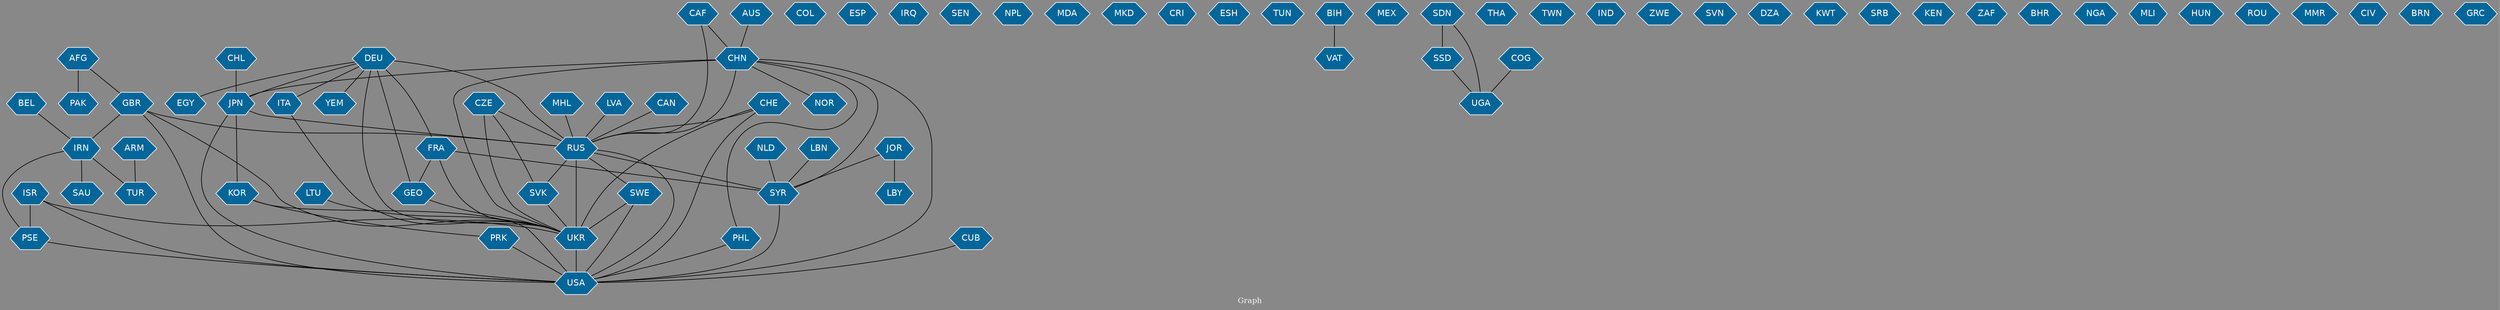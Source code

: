 // Countries together in item graph
graph {
	graph [bgcolor="#888888" fontcolor=white fontsize=12 label="Graph" outputorder=edgesfirst overlap=prism]
	node [color=white fillcolor="#006699" fontcolor=white fontname=Helvetica shape=hexagon style=filled]
	edge [arrowhead=open color=black fontcolor=white fontname=Courier fontsize=12]
		NLD [label=NLD]
		AUS [label=AUS]
		CHN [label=CHN]
		PHL [label=PHL]
		USA [label=USA]
		JPN [label=JPN]
		CUB [label=CUB]
		RUS [label=RUS]
		UKR [label=UKR]
		AFG [label=AFG]
		CHL [label=CHL]
		COL [label=COL]
		LBY [label=LBY]
		ESP [label=ESP]
		IRQ [label=IRQ]
		SYR [label=SYR]
		LBN [label=LBN]
		PRK [label=PRK]
		SEN [label=SEN]
		IRN [label=IRN]
		PSE [label=PSE]
		DEU [label=DEU]
		PAK [label=PAK]
		ITA [label=ITA]
		NPL [label=NPL]
		EGY [label=EGY]
		ISR [label=ISR]
		MDA [label=MDA]
		TUR [label=TUR]
		ARM [label=ARM]
		MKD [label=MKD]
		CRI [label=CRI]
		ESH [label=ESH]
		TUN [label=TUN]
		VAT [label=VAT]
		MEX [label=MEX]
		SSD [label=SSD]
		SDN [label=SDN]
		CZE [label=CZE]
		GBR [label=GBR]
		KOR [label=KOR]
		THA [label=THA]
		COG [label=COG]
		FRA [label=FRA]
		GEO [label=GEO]
		TWN [label=TWN]
		IND [label=IND]
		ZWE [label=ZWE]
		SVK [label=SVK]
		SWE [label=SWE]
		SVN [label=SVN]
		SAU [label=SAU]
		CAF [label=CAF]
		DZA [label=DZA]
		CHE [label=CHE]
		KWT [label=KWT]
		SRB [label=SRB]
		UGA [label=UGA]
		KEN [label=KEN]
		MHL [label=MHL]
		ZAF [label=ZAF]
		BHR [label=BHR]
		NGA [label=NGA]
		BIH [label=BIH]
		MLI [label=MLI]
		LVA [label=LVA]
		CAN [label=CAN]
		HUN [label=HUN]
		ROU [label=ROU]
		MMR [label=MMR]
		NOR [label=NOR]
		CIV [label=CIV]
		YEM [label=YEM]
		JOR [label=JOR]
		BEL [label=BEL]
		BRN [label=BRN]
		GRC [label=GRC]
		LTU [label=LTU]
			DEU -- FRA [weight=1]
			DEU -- UKR [weight=14]
			KOR -- PRK [weight=4]
			ISR -- PSE [weight=16]
			DEU -- RUS [weight=15]
			JPN -- USA [weight=16]
			GBR -- IRN [weight=2]
			KOR -- USA [weight=2]
			CHN -- USA [weight=4]
			CHE -- RUS [weight=2]
			DEU -- JPN [weight=1]
			SWE -- USA [weight=3]
			BEL -- IRN [weight=1]
			CHN -- PHL [weight=1]
			SYR -- USA [weight=1]
			FRA -- GEO [weight=1]
			COG -- UGA [weight=1]
			LVA -- RUS [weight=1]
			RUS -- SYR [weight=1]
			SWE -- UKR [weight=4]
			RUS -- SVK [weight=1]
			DEU -- ITA [weight=3]
			ARM -- TUR [weight=3]
			DEU -- GEO [weight=1]
			BIH -- VAT [weight=1]
			AFG -- GBR [weight=1]
			JOR -- SYR [weight=1]
			SDN -- UGA [weight=1]
			JOR -- LBY [weight=1]
			CAF -- CHN [weight=2]
			NLD -- SYR [weight=1]
			SVK -- UKR [weight=1]
			CUB -- USA [weight=1]
			PHL -- USA [weight=4]
			FRA -- SYR [weight=1]
			GBR -- USA [weight=1]
			GBR -- UKR [weight=3]
			CAN -- RUS [weight=1]
			DEU -- EGY [weight=1]
			LTU -- UKR [weight=1]
			JPN -- RUS [weight=3]
			CHE -- USA [weight=1]
			RUS -- USA [weight=24]
			CHN -- RUS [weight=5]
			CZE -- SVK [weight=1]
			CHN -- JPN [weight=9]
			CHE -- UKR [weight=2]
			CHN -- UKR [weight=1]
			LBN -- SYR [weight=1]
			UKR -- USA [weight=15]
			RUS -- UKR [weight=96]
			PSE -- USA [weight=3]
			MHL -- RUS [weight=1]
			GEO -- UKR [weight=1]
			IRN -- TUR [weight=1]
			ISR -- USA [weight=2]
			SDN -- SSD [weight=7]
			IRN -- SAU [weight=1]
			SSD -- UGA [weight=1]
			ISR -- UKR [weight=1]
			CHN -- SYR [weight=1]
			ITA -- UKR [weight=2]
			GBR -- RUS [weight=2]
			CHN -- NOR [weight=1]
			CHL -- JPN [weight=1]
			AUS -- CHN [weight=1]
			IRN -- PSE [weight=1]
			RUS -- SWE [weight=3]
			PRK -- USA [weight=6]
			JPN -- KOR [weight=1]
			FRA -- UKR [weight=1]
			CZE -- UKR [weight=1]
			AFG -- PAK [weight=4]
			CZE -- RUS [weight=1]
			CAF -- RUS [weight=2]
			DEU -- YEM [weight=1]
}